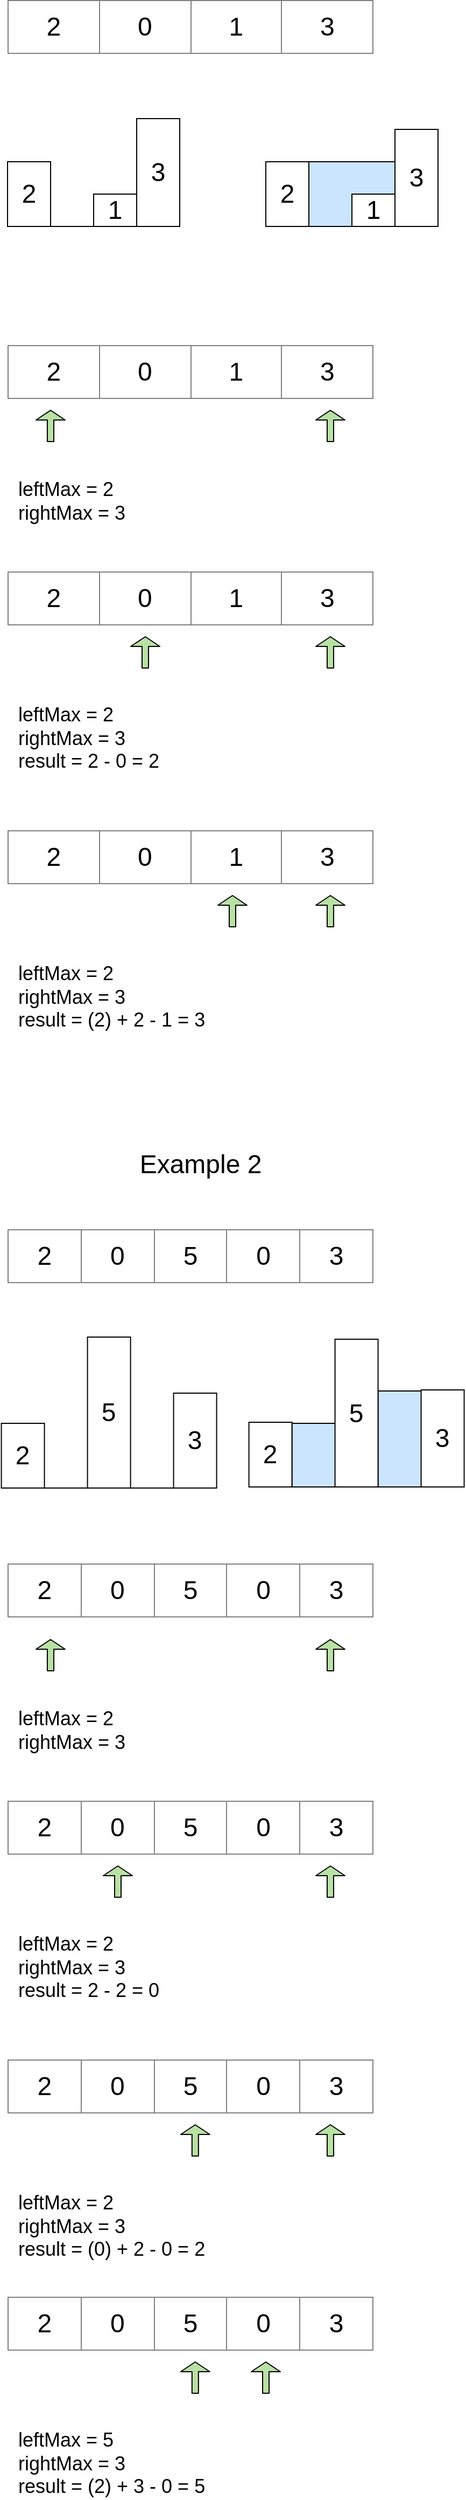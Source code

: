 <mxfile version="12.6.5" type="device"><diagram id="UGh-TFpthN-Amuy4NreV" name="Page-1"><mxGraphModel dx="922" dy="1910" grid="1" gridSize="10" guides="1" tooltips="1" connect="1" arrows="1" fold="1" page="1" pageScale="1" pageWidth="500" pageHeight="1200" math="0" shadow="0"><root><mxCell id="0"/><mxCell id="1" parent="0"/><mxCell id="RLpVW48l2sIus2-YGf2L-58" value="" style="rounded=0;whiteSpace=wrap;html=1;fillColor=#CCE5FF;" vertex="1" parent="1"><mxGeometry x="384.29" y="120" width="45.71" height="89" as="geometry"/></mxCell><mxCell id="RLpVW48l2sIus2-YGf2L-12" value="" style="rounded=0;whiteSpace=wrap;html=1;fillColor=#CCE5FF;" vertex="1" parent="1"><mxGeometry x="320" y="-1020" width="80" height="60" as="geometry"/></mxCell><mxCell id="YiO8cJ9H22tDEIKThQq7-1" value="&lt;table border=&quot;1&quot; width=&quot;100%&quot; style=&quot;width: 100% ; height: 100% ; border-collapse: collapse ; font-size: 24px&quot;&gt;&lt;tbody style=&quot;font-size: 24px&quot;&gt;&lt;tr style=&quot;font-size: 24px&quot;&gt;&lt;td style=&quot;font-size: 24px&quot;&gt;2&lt;/td&gt;&lt;td style=&quot;font-size: 24px&quot;&gt;0&lt;/td&gt;&lt;td style=&quot;font-size: 24px&quot;&gt;1&lt;/td&gt;&lt;td style=&quot;font-size: 24px&quot;&gt;3&lt;/td&gt;&lt;/tr&gt;&lt;/tbody&gt;&lt;/table&gt;" style="text;html=1;strokeColor=none;fillColor=none;overflow=fill;align=center;fontSize=24;" parent="1" vertex="1"><mxGeometry x="40" y="-1170" width="340" height="50" as="geometry"/></mxCell><mxCell id="RLpVW48l2sIus2-YGf2L-1" value="&lt;font style=&quot;font-size: 24px&quot;&gt;2&lt;/font&gt;" style="rounded=0;whiteSpace=wrap;html=1;" vertex="1" parent="1"><mxGeometry x="40" y="-1020" width="40" height="60" as="geometry"/></mxCell><mxCell id="RLpVW48l2sIus2-YGf2L-2" value="&lt;font style=&quot;font-size: 24px&quot;&gt;1&lt;/font&gt;" style="rounded=0;whiteSpace=wrap;html=1;" vertex="1" parent="1"><mxGeometry x="120" y="-990" width="40" height="30" as="geometry"/></mxCell><mxCell id="RLpVW48l2sIus2-YGf2L-3" value="&lt;font style=&quot;font-size: 24px&quot;&gt;3&lt;/font&gt;" style="rounded=0;whiteSpace=wrap;html=1;" vertex="1" parent="1"><mxGeometry x="160" y="-1060" width="40" height="100" as="geometry"/></mxCell><mxCell id="RLpVW48l2sIus2-YGf2L-4" value="" style="endArrow=none;html=1;entryX=0;entryY=1;entryDx=0;entryDy=0;exitX=1;exitY=1;exitDx=0;exitDy=0;" edge="1" parent="1" source="RLpVW48l2sIus2-YGf2L-3" target="RLpVW48l2sIus2-YGf2L-1"><mxGeometry width="50" height="50" relative="1" as="geometry"><mxPoint x="-20" y="-890" as="sourcePoint"/><mxPoint x="30" y="-940" as="targetPoint"/></mxGeometry></mxCell><mxCell id="RLpVW48l2sIus2-YGf2L-6" value="&lt;font style=&quot;font-size: 24px&quot;&gt;2&lt;/font&gt;" style="rounded=0;whiteSpace=wrap;html=1;" vertex="1" parent="1"><mxGeometry x="280" y="-1020" width="40" height="60" as="geometry"/></mxCell><mxCell id="RLpVW48l2sIus2-YGf2L-7" value="&lt;font style=&quot;font-size: 24px&quot;&gt;1&lt;/font&gt;" style="rounded=0;whiteSpace=wrap;html=1;" vertex="1" parent="1"><mxGeometry x="360" y="-990" width="40" height="30" as="geometry"/></mxCell><mxCell id="RLpVW48l2sIus2-YGf2L-8" value="&lt;font style=&quot;font-size: 24px&quot;&gt;3&lt;/font&gt;" style="rounded=0;whiteSpace=wrap;html=1;" vertex="1" parent="1"><mxGeometry x="400" y="-1050" width="40" height="90" as="geometry"/></mxCell><mxCell id="RLpVW48l2sIus2-YGf2L-9" value="" style="endArrow=none;html=1;entryX=0;entryY=1;entryDx=0;entryDy=0;exitX=1;exitY=1;exitDx=0;exitDy=0;" edge="1" parent="1" source="RLpVW48l2sIus2-YGf2L-8" target="RLpVW48l2sIus2-YGf2L-6"><mxGeometry width="50" height="50" relative="1" as="geometry"><mxPoint x="220" y="-890" as="sourcePoint"/><mxPoint x="270" y="-940" as="targetPoint"/></mxGeometry></mxCell><mxCell id="RLpVW48l2sIus2-YGf2L-13" value="&lt;table border=&quot;1&quot; width=&quot;100%&quot; style=&quot;width: 100% ; height: 100% ; border-collapse: collapse ; font-size: 24px&quot;&gt;&lt;tbody style=&quot;font-size: 24px&quot;&gt;&lt;tr style=&quot;font-size: 24px&quot;&gt;&lt;td style=&quot;font-size: 24px&quot;&gt;2&lt;/td&gt;&lt;td style=&quot;font-size: 24px&quot;&gt;0&lt;/td&gt;&lt;td style=&quot;font-size: 24px&quot;&gt;1&lt;/td&gt;&lt;td style=&quot;font-size: 24px&quot;&gt;3&lt;/td&gt;&lt;/tr&gt;&lt;/tbody&gt;&lt;/table&gt;" style="text;html=1;strokeColor=none;fillColor=none;overflow=fill;align=center;fontSize=24;" vertex="1" parent="1"><mxGeometry x="40" y="-850" width="340" height="50" as="geometry"/></mxCell><mxCell id="RLpVW48l2sIus2-YGf2L-14" value="" style="shape=flexArrow;endArrow=classic;html=1;width=6;endSize=2.67;fillColor=#B9E0A5;" edge="1" parent="1"><mxGeometry width="50" height="50" relative="1" as="geometry"><mxPoint x="80" y="-760" as="sourcePoint"/><mxPoint x="80" y="-790" as="targetPoint"/></mxGeometry></mxCell><mxCell id="RLpVW48l2sIus2-YGf2L-15" value="" style="shape=flexArrow;endArrow=classic;html=1;width=6;endSize=2.67;fillColor=#B9E0A5;" edge="1" parent="1"><mxGeometry width="50" height="50" relative="1" as="geometry"><mxPoint x="340" y="-760" as="sourcePoint"/><mxPoint x="340" y="-790" as="targetPoint"/></mxGeometry></mxCell><mxCell id="RLpVW48l2sIus2-YGf2L-16" value="&lt;font style=&quot;font-size: 18px&quot;&gt;leftMax = 2&lt;br&gt;&lt;div&gt;&lt;span&gt;rightMax = 3&lt;/span&gt;&lt;/div&gt;&lt;/font&gt;" style="text;html=1;align=left;verticalAlign=middle;resizable=0;points=[];autosize=1;" vertex="1" parent="1"><mxGeometry x="48" y="-725" width="120" height="40" as="geometry"/></mxCell><mxCell id="RLpVW48l2sIus2-YGf2L-17" value="&lt;table border=&quot;1&quot; width=&quot;100%&quot; style=&quot;width: 100% ; height: 100% ; border-collapse: collapse ; font-size: 24px&quot;&gt;&lt;tbody style=&quot;font-size: 24px&quot;&gt;&lt;tr style=&quot;font-size: 24px&quot;&gt;&lt;td style=&quot;font-size: 24px&quot;&gt;2&lt;/td&gt;&lt;td style=&quot;font-size: 24px&quot;&gt;0&lt;/td&gt;&lt;td style=&quot;font-size: 24px&quot;&gt;1&lt;/td&gt;&lt;td style=&quot;font-size: 24px&quot;&gt;3&lt;/td&gt;&lt;/tr&gt;&lt;/tbody&gt;&lt;/table&gt;" style="text;html=1;strokeColor=none;fillColor=none;overflow=fill;align=center;fontSize=24;" vertex="1" parent="1"><mxGeometry x="40" y="-640" width="340" height="50" as="geometry"/></mxCell><mxCell id="RLpVW48l2sIus2-YGf2L-18" value="" style="shape=flexArrow;endArrow=classic;html=1;width=6;endSize=2.67;fillColor=#B9E0A5;" edge="1" parent="1"><mxGeometry width="50" height="50" relative="1" as="geometry"><mxPoint x="168" y="-550" as="sourcePoint"/><mxPoint x="168" y="-580" as="targetPoint"/></mxGeometry></mxCell><mxCell id="RLpVW48l2sIus2-YGf2L-19" value="" style="shape=flexArrow;endArrow=classic;html=1;width=6;endSize=2.67;fillColor=#B9E0A5;" edge="1" parent="1"><mxGeometry width="50" height="50" relative="1" as="geometry"><mxPoint x="340" y="-550" as="sourcePoint"/><mxPoint x="340" y="-580" as="targetPoint"/></mxGeometry></mxCell><mxCell id="RLpVW48l2sIus2-YGf2L-20" value="&lt;font style=&quot;font-size: 18px&quot;&gt;leftMax = 2&lt;br&gt;&lt;div&gt;&lt;span&gt;rightMax = 3&lt;/span&gt;&lt;/div&gt;&lt;div&gt;&lt;span&gt;result = 2 - 0 = 2&lt;/span&gt;&lt;/div&gt;&lt;/font&gt;" style="text;html=1;align=left;verticalAlign=middle;resizable=0;points=[];autosize=1;" vertex="1" parent="1"><mxGeometry x="48" y="-510" width="150" height="50" as="geometry"/></mxCell><mxCell id="RLpVW48l2sIus2-YGf2L-21" value="&lt;table border=&quot;1&quot; width=&quot;100%&quot; style=&quot;width: 100% ; height: 100% ; border-collapse: collapse ; font-size: 24px&quot;&gt;&lt;tbody style=&quot;font-size: 24px&quot;&gt;&lt;tr style=&quot;font-size: 24px&quot;&gt;&lt;td style=&quot;font-size: 24px&quot;&gt;2&lt;/td&gt;&lt;td style=&quot;font-size: 24px&quot;&gt;0&lt;/td&gt;&lt;td style=&quot;font-size: 24px&quot;&gt;1&lt;/td&gt;&lt;td style=&quot;font-size: 24px&quot;&gt;3&lt;/td&gt;&lt;/tr&gt;&lt;/tbody&gt;&lt;/table&gt;" style="text;html=1;strokeColor=none;fillColor=none;overflow=fill;align=center;fontSize=24;" vertex="1" parent="1"><mxGeometry x="40" y="-400" width="340" height="50" as="geometry"/></mxCell><mxCell id="RLpVW48l2sIus2-YGf2L-22" value="" style="shape=flexArrow;endArrow=classic;html=1;width=6;endSize=2.67;fillColor=#B9E0A5;" edge="1" parent="1"><mxGeometry width="50" height="50" relative="1" as="geometry"><mxPoint x="249" y="-310" as="sourcePoint"/><mxPoint x="249" y="-340" as="targetPoint"/></mxGeometry></mxCell><mxCell id="RLpVW48l2sIus2-YGf2L-23" value="" style="shape=flexArrow;endArrow=classic;html=1;width=6;endSize=2.67;fillColor=#B9E0A5;" edge="1" parent="1"><mxGeometry width="50" height="50" relative="1" as="geometry"><mxPoint x="340" y="-310" as="sourcePoint"/><mxPoint x="340" y="-340" as="targetPoint"/></mxGeometry></mxCell><mxCell id="RLpVW48l2sIus2-YGf2L-24" value="&lt;font style=&quot;font-size: 18px&quot;&gt;leftMax = 2&lt;br&gt;&lt;div&gt;&lt;span&gt;rightMax = 3&lt;/span&gt;&lt;/div&gt;&lt;div&gt;&lt;span&gt;result = (2) + 2 - 1 = 3&lt;/span&gt;&lt;/div&gt;&lt;/font&gt;" style="text;html=1;align=left;verticalAlign=middle;resizable=0;points=[];autosize=1;" vertex="1" parent="1"><mxGeometry x="48" y="-270" width="190" height="50" as="geometry"/></mxCell><mxCell id="RLpVW48l2sIus2-YGf2L-25" value="" style="rounded=0;whiteSpace=wrap;html=1;fillColor=#CCE5FF;" vertex="1" parent="1"><mxGeometry x="304.29" y="150" width="45.71" height="59" as="geometry"/></mxCell><mxCell id="RLpVW48l2sIus2-YGf2L-26" value="&lt;table border=&quot;1&quot; width=&quot;100%&quot; style=&quot;width: 100% ; height: 100% ; border-collapse: collapse ; font-size: 24px&quot;&gt;&lt;tbody style=&quot;font-size: 24px&quot;&gt;&lt;tr style=&quot;font-size: 24px&quot;&gt;&lt;td style=&quot;font-size: 24px&quot;&gt;2&lt;/td&gt;&lt;td style=&quot;font-size: 24px&quot;&gt;0&lt;/td&gt;&lt;td style=&quot;font-size: 24px&quot;&gt;5&lt;/td&gt;&lt;td style=&quot;font-size: 24px&quot;&gt;0&lt;/td&gt;&lt;td&gt;3&lt;/td&gt;&lt;/tr&gt;&lt;/tbody&gt;&lt;/table&gt;" style="text;html=1;strokeColor=none;fillColor=none;overflow=fill;align=center;fontSize=24;" vertex="1" parent="1"><mxGeometry x="40" y="-30" width="340" height="50" as="geometry"/></mxCell><mxCell id="RLpVW48l2sIus2-YGf2L-27" value="&lt;font style=&quot;font-size: 24px&quot;&gt;2&lt;/font&gt;" style="rounded=0;whiteSpace=wrap;html=1;" vertex="1" parent="1"><mxGeometry x="34.29" y="150" width="40" height="60" as="geometry"/></mxCell><mxCell id="RLpVW48l2sIus2-YGf2L-29" value="&lt;font style=&quot;font-size: 24px&quot;&gt;5&lt;/font&gt;" style="rounded=0;whiteSpace=wrap;html=1;" vertex="1" parent="1"><mxGeometry x="114.29" y="70" width="40" height="140" as="geometry"/></mxCell><mxCell id="RLpVW48l2sIus2-YGf2L-30" value="" style="endArrow=none;html=1;entryX=0;entryY=1;entryDx=0;entryDy=0;exitX=1;exitY=1;exitDx=0;exitDy=0;" edge="1" parent="1" source="RLpVW48l2sIus2-YGf2L-48" target="RLpVW48l2sIus2-YGf2L-27"><mxGeometry width="50" height="50" relative="1" as="geometry"><mxPoint x="-65.71" y="280" as="sourcePoint"/><mxPoint x="-15.71" y="230" as="targetPoint"/></mxGeometry></mxCell><mxCell id="RLpVW48l2sIus2-YGf2L-31" value="&lt;font style=&quot;font-size: 24px&quot;&gt;2&lt;/font&gt;" style="rounded=0;whiteSpace=wrap;html=1;" vertex="1" parent="1"><mxGeometry x="264.29" y="149" width="40" height="60" as="geometry"/></mxCell><mxCell id="RLpVW48l2sIus2-YGf2L-32" value="&lt;font style=&quot;font-size: 24px&quot;&gt;5&lt;/font&gt;" style="rounded=0;whiteSpace=wrap;html=1;" vertex="1" parent="1"><mxGeometry x="344.29" y="72" width="40" height="137" as="geometry"/></mxCell><mxCell id="RLpVW48l2sIus2-YGf2L-34" value="" style="endArrow=none;html=1;entryX=0;entryY=1;entryDx=0;entryDy=0;exitX=1;exitY=1;exitDx=0;exitDy=0;" edge="1" parent="1" target="RLpVW48l2sIus2-YGf2L-31"><mxGeometry width="50" height="50" relative="1" as="geometry"><mxPoint x="424.29" y="209" as="sourcePoint"/><mxPoint x="254.29" y="229" as="targetPoint"/></mxGeometry></mxCell><mxCell id="RLpVW48l2sIus2-YGf2L-36" value="" style="shape=flexArrow;endArrow=classic;html=1;width=6;endSize=2.67;fillColor=#B9E0A5;" edge="1" parent="1"><mxGeometry width="50" height="50" relative="1" as="geometry"><mxPoint x="80" y="380" as="sourcePoint"/><mxPoint x="80" y="350" as="targetPoint"/></mxGeometry></mxCell><mxCell id="RLpVW48l2sIus2-YGf2L-37" value="" style="shape=flexArrow;endArrow=classic;html=1;width=6;endSize=2.67;fillColor=#B9E0A5;" edge="1" parent="1"><mxGeometry width="50" height="50" relative="1" as="geometry"><mxPoint x="340" y="380" as="sourcePoint"/><mxPoint x="340" y="350" as="targetPoint"/></mxGeometry></mxCell><mxCell id="RLpVW48l2sIus2-YGf2L-38" value="&lt;font style=&quot;font-size: 18px&quot;&gt;leftMax = 2&lt;br&gt;&lt;div&gt;&lt;span&gt;rightMax = 3&lt;/span&gt;&lt;/div&gt;&lt;/font&gt;" style="text;html=1;align=left;verticalAlign=middle;resizable=0;points=[];autosize=1;" vertex="1" parent="1"><mxGeometry x="48" y="415" width="120" height="40" as="geometry"/></mxCell><mxCell id="RLpVW48l2sIus2-YGf2L-40" value="" style="shape=flexArrow;endArrow=classic;html=1;width=6;endSize=2.67;fillColor=#B9E0A5;" edge="1" parent="1"><mxGeometry width="50" height="50" relative="1" as="geometry"><mxPoint x="142.5" y="590" as="sourcePoint"/><mxPoint x="142.5" y="560" as="targetPoint"/></mxGeometry></mxCell><mxCell id="RLpVW48l2sIus2-YGf2L-41" value="" style="shape=flexArrow;endArrow=classic;html=1;width=6;endSize=2.67;fillColor=#B9E0A5;" edge="1" parent="1"><mxGeometry width="50" height="50" relative="1" as="geometry"><mxPoint x="340" y="590" as="sourcePoint"/><mxPoint x="340" y="560" as="targetPoint"/></mxGeometry></mxCell><mxCell id="RLpVW48l2sIus2-YGf2L-42" value="&lt;font style=&quot;font-size: 18px&quot;&gt;leftMax = 2&lt;br&gt;&lt;div&gt;&lt;span&gt;rightMax = 3&lt;/span&gt;&lt;/div&gt;&lt;div&gt;&lt;span&gt;result = 2 - 2 = 0&lt;/span&gt;&lt;/div&gt;&lt;/font&gt;" style="text;html=1;align=left;verticalAlign=middle;resizable=0;points=[];autosize=1;" vertex="1" parent="1"><mxGeometry x="48" y="630" width="150" height="50" as="geometry"/></mxCell><mxCell id="RLpVW48l2sIus2-YGf2L-44" value="" style="shape=flexArrow;endArrow=classic;html=1;width=6;endSize=2.67;fillColor=#B9E0A5;" edge="1" parent="1"><mxGeometry width="50" height="50" relative="1" as="geometry"><mxPoint x="214.41" y="830" as="sourcePoint"/><mxPoint x="214.41" y="800" as="targetPoint"/></mxGeometry></mxCell><mxCell id="RLpVW48l2sIus2-YGf2L-45" value="" style="shape=flexArrow;endArrow=classic;html=1;width=6;endSize=2.67;fillColor=#B9E0A5;" edge="1" parent="1"><mxGeometry width="50" height="50" relative="1" as="geometry"><mxPoint x="340" y="830" as="sourcePoint"/><mxPoint x="340" y="800" as="targetPoint"/></mxGeometry></mxCell><mxCell id="RLpVW48l2sIus2-YGf2L-46" value="&lt;font style=&quot;font-size: 18px&quot;&gt;leftMax = 2&lt;br&gt;&lt;div&gt;&lt;span&gt;rightMax = 3&lt;/span&gt;&lt;/div&gt;&lt;div&gt;&lt;span&gt;result = (0) + 2 - 0 = 2&lt;/span&gt;&lt;/div&gt;&lt;/font&gt;" style="text;html=1;align=left;verticalAlign=middle;resizable=0;points=[];autosize=1;" vertex="1" parent="1"><mxGeometry x="48" y="870" width="190" height="50" as="geometry"/></mxCell><mxCell id="RLpVW48l2sIus2-YGf2L-48" value="&lt;font style=&quot;font-size: 24px&quot;&gt;3&lt;/font&gt;" style="rounded=0;whiteSpace=wrap;html=1;" vertex="1" parent="1"><mxGeometry x="194.29" y="122" width="40" height="88" as="geometry"/></mxCell><mxCell id="RLpVW48l2sIus2-YGf2L-49" value="&lt;font style=&quot;font-size: 24px&quot;&gt;3&lt;/font&gt;" style="rounded=0;whiteSpace=wrap;html=1;" vertex="1" parent="1"><mxGeometry x="424.29" y="119" width="40" height="90" as="geometry"/></mxCell><mxCell id="RLpVW48l2sIus2-YGf2L-50" value="&lt;table border=&quot;1&quot; width=&quot;100%&quot; style=&quot;width: 100% ; height: 100% ; border-collapse: collapse ; font-size: 24px&quot;&gt;&lt;tbody style=&quot;font-size: 24px&quot;&gt;&lt;tr style=&quot;font-size: 24px&quot;&gt;&lt;td style=&quot;font-size: 24px&quot;&gt;2&lt;/td&gt;&lt;td style=&quot;font-size: 24px&quot;&gt;0&lt;/td&gt;&lt;td style=&quot;font-size: 24px&quot;&gt;5&lt;/td&gt;&lt;td style=&quot;font-size: 24px&quot;&gt;0&lt;/td&gt;&lt;td&gt;3&lt;/td&gt;&lt;/tr&gt;&lt;/tbody&gt;&lt;/table&gt;" style="text;html=1;strokeColor=none;fillColor=none;overflow=fill;align=center;fontSize=24;" vertex="1" parent="1"><mxGeometry x="40" y="280" width="340" height="50" as="geometry"/></mxCell><mxCell id="RLpVW48l2sIus2-YGf2L-51" value="&lt;table border=&quot;1&quot; width=&quot;100%&quot; style=&quot;width: 100% ; height: 100% ; border-collapse: collapse ; font-size: 24px&quot;&gt;&lt;tbody style=&quot;font-size: 24px&quot;&gt;&lt;tr style=&quot;font-size: 24px&quot;&gt;&lt;td style=&quot;font-size: 24px&quot;&gt;2&lt;/td&gt;&lt;td style=&quot;font-size: 24px&quot;&gt;0&lt;/td&gt;&lt;td style=&quot;font-size: 24px&quot;&gt;5&lt;/td&gt;&lt;td style=&quot;font-size: 24px&quot;&gt;0&lt;/td&gt;&lt;td&gt;3&lt;/td&gt;&lt;/tr&gt;&lt;/tbody&gt;&lt;/table&gt;" style="text;html=1;strokeColor=none;fillColor=none;overflow=fill;align=center;fontSize=24;" vertex="1" parent="1"><mxGeometry x="40" y="500" width="340" height="50" as="geometry"/></mxCell><mxCell id="RLpVW48l2sIus2-YGf2L-52" value="&lt;table border=&quot;1&quot; width=&quot;100%&quot; style=&quot;width: 100% ; height: 100% ; border-collapse: collapse ; font-size: 24px&quot;&gt;&lt;tbody style=&quot;font-size: 24px&quot;&gt;&lt;tr style=&quot;font-size: 24px&quot;&gt;&lt;td style=&quot;font-size: 24px&quot;&gt;2&lt;/td&gt;&lt;td style=&quot;font-size: 24px&quot;&gt;0&lt;/td&gt;&lt;td style=&quot;font-size: 24px&quot;&gt;5&lt;/td&gt;&lt;td style=&quot;font-size: 24px&quot;&gt;0&lt;/td&gt;&lt;td&gt;3&lt;/td&gt;&lt;/tr&gt;&lt;/tbody&gt;&lt;/table&gt;" style="text;html=1;strokeColor=none;fillColor=none;overflow=fill;align=center;fontSize=24;" vertex="1" parent="1"><mxGeometry x="40" y="740" width="340" height="50" as="geometry"/></mxCell><mxCell id="RLpVW48l2sIus2-YGf2L-53" value="&lt;font style=&quot;font-size: 24px&quot;&gt;Example 2&lt;/font&gt;" style="text;html=1;align=center;verticalAlign=middle;resizable=0;points=[];autosize=1;" vertex="1" parent="1"><mxGeometry x="154.29" y="-100" width="130" height="20" as="geometry"/></mxCell><mxCell id="RLpVW48l2sIus2-YGf2L-54" value="" style="shape=flexArrow;endArrow=classic;html=1;width=6;endSize=2.67;fillColor=#B9E0A5;" edge="1" parent="1"><mxGeometry width="50" height="50" relative="1" as="geometry"><mxPoint x="214.41" y="1050" as="sourcePoint"/><mxPoint x="214.41" y="1020" as="targetPoint"/></mxGeometry></mxCell><mxCell id="RLpVW48l2sIus2-YGf2L-55" value="" style="shape=flexArrow;endArrow=classic;html=1;width=6;endSize=2.67;fillColor=#B9E0A5;" edge="1" parent="1"><mxGeometry width="50" height="50" relative="1" as="geometry"><mxPoint x="280" y="1050" as="sourcePoint"/><mxPoint x="280" y="1020" as="targetPoint"/></mxGeometry></mxCell><mxCell id="RLpVW48l2sIus2-YGf2L-56" value="&lt;font style=&quot;font-size: 18px&quot;&gt;leftMax = 5&lt;br&gt;&lt;div&gt;&lt;span&gt;rightMax = 3&lt;/span&gt;&lt;/div&gt;&lt;div&gt;&lt;span&gt;result = (2) + 3 - 0 = 5&lt;/span&gt;&lt;/div&gt;&lt;/font&gt;" style="text;html=1;align=left;verticalAlign=middle;resizable=0;points=[];autosize=1;" vertex="1" parent="1"><mxGeometry x="48" y="1090" width="190" height="50" as="geometry"/></mxCell><mxCell id="RLpVW48l2sIus2-YGf2L-57" value="&lt;table border=&quot;1&quot; width=&quot;100%&quot; style=&quot;width: 100% ; height: 100% ; border-collapse: collapse ; font-size: 24px&quot;&gt;&lt;tbody style=&quot;font-size: 24px&quot;&gt;&lt;tr style=&quot;font-size: 24px&quot;&gt;&lt;td style=&quot;font-size: 24px&quot;&gt;2&lt;/td&gt;&lt;td style=&quot;font-size: 24px&quot;&gt;0&lt;/td&gt;&lt;td style=&quot;font-size: 24px&quot;&gt;5&lt;/td&gt;&lt;td style=&quot;font-size: 24px&quot;&gt;0&lt;/td&gt;&lt;td&gt;3&lt;/td&gt;&lt;/tr&gt;&lt;/tbody&gt;&lt;/table&gt;" style="text;html=1;strokeColor=none;fillColor=none;overflow=fill;align=center;fontSize=24;" vertex="1" parent="1"><mxGeometry x="40" y="960" width="340" height="50" as="geometry"/></mxCell></root></mxGraphModel></diagram></mxfile>